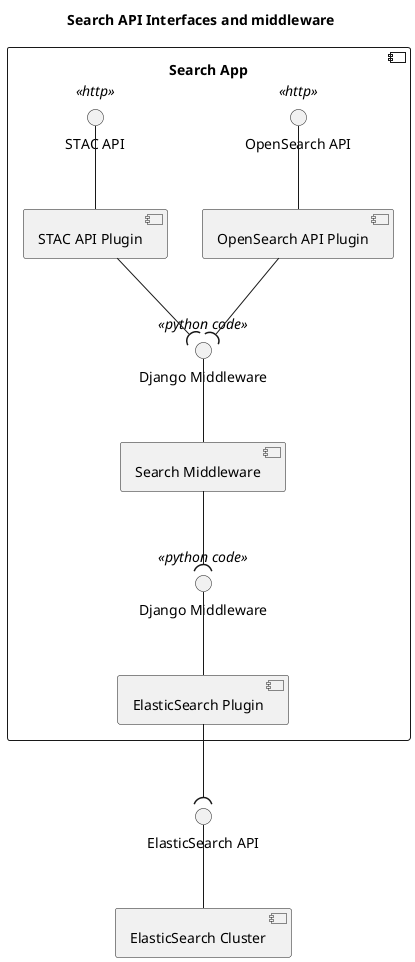 @startuml
title Search API Interfaces and middleware

' Apply grey colour scheme
' skinparam Component {
'     BackgroundColor LightGray
'     BorderColor Gray
' }
' skinparam Interface {
'     BackgroundColor LightGray
'     BorderColor Gray
' }

' skinparam Arrow {
'     Color Gray
' }

component "ElasticSearch Cluster" as cpElasticSearchCluster
interface "ElasticSearch API" as ifElasticSearchAPI
cpElasticSearchCluster -up-() ifElasticSearchAPI

component cpSearchApp as "Search App" {
    component "STAC API Plugin" as cpStacApiPlugin
    interface "STAC API" as ifStacAPI <<http>>
    cpStacApiPlugin -up-() ifStacAPI

    component "OpenSearch API Plugin" as cpOpenSearchApiPlugin
    interface "OpenSearch API" as ifOpenSearchAPI <<http>>
    cpOpenSearchApiPlugin -up-() ifOpenSearchAPI

    component "Search Middleware" as cpSearchMiddleware
    interface "Django Middleware" as ifSearchMiddleware <<python code>>
    cpSearchMiddleware -up-() ifSearchMiddleware
    
    component "ElasticSearch Plugin" as cpElasticSearchPlugin
    interface "Django Middleware" as ifSearchIndex <<python code>>
    cpElasticSearchPlugin -up-() ifSearchIndex


    cpStacApiPlugin -down-( ifSearchMiddleware
    cpOpenSearchApiPlugin -down-( ifSearchMiddleware
    cpSearchMiddleware -down-( ifSearchIndex
    cpElasticSearchPlugin -down-( ifElasticSearchAPI
}


@enduml